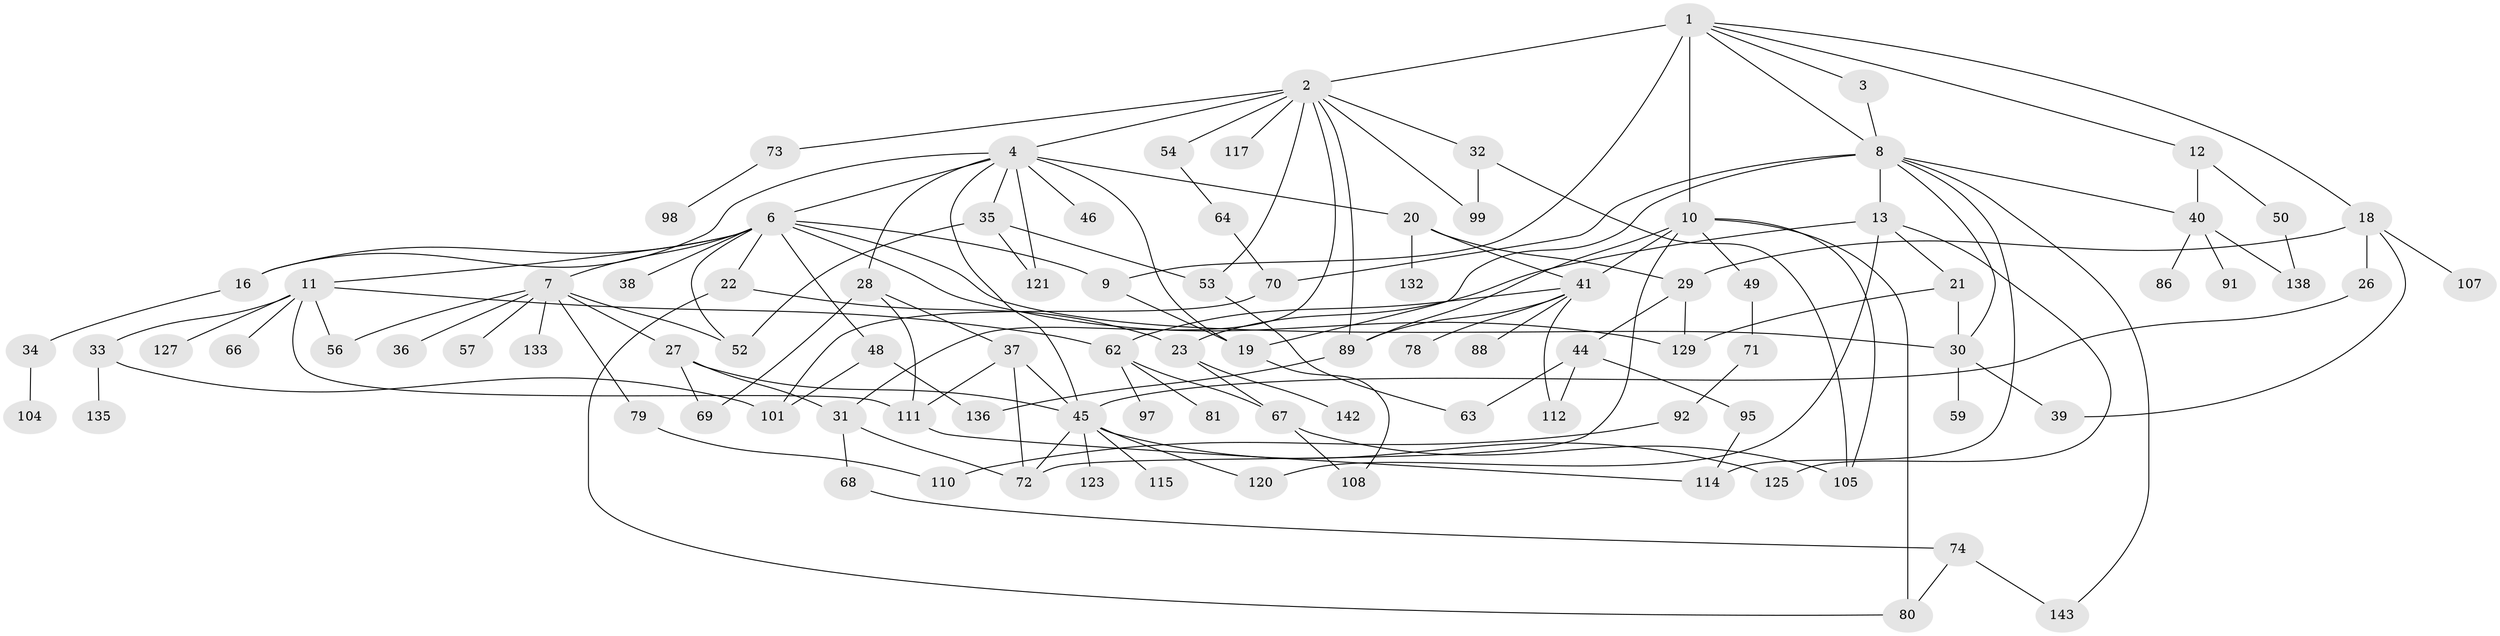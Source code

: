 // original degree distribution, {9: 0.02097902097902098, 10: 0.013986013986013986, 3: 0.23076923076923078, 5: 0.04895104895104895, 6: 0.02097902097902098, 7: 0.006993006993006993, 2: 0.34265734265734266, 4: 0.08391608391608392, 1: 0.22377622377622378, 8: 0.006993006993006993}
// Generated by graph-tools (version 1.1) at 2025/41/03/06/25 10:41:25]
// undirected, 96 vertices, 147 edges
graph export_dot {
graph [start="1"]
  node [color=gray90,style=filled];
  1 [super="+84"];
  2 [super="+113"];
  3 [super="+24"];
  4 [super="+5"];
  6 [super="+17"];
  7 [super="+103"];
  8 [super="+47"];
  9 [super="+60"];
  10 [super="+51"];
  11 [super="+14"];
  12;
  13 [super="+15"];
  16 [super="+85"];
  18 [super="+25"];
  19;
  20 [super="+90"];
  21;
  22 [super="+119"];
  23 [super="+77"];
  26;
  27 [super="+55"];
  28 [super="+43"];
  29 [super="+94"];
  30;
  31 [super="+58"];
  32;
  33;
  34;
  35 [super="+65"];
  36;
  37;
  38;
  39 [super="+109"];
  40 [super="+93"];
  41 [super="+42"];
  44 [super="+118"];
  45 [super="+76"];
  46;
  48 [super="+131"];
  49;
  50 [super="+139"];
  52;
  53 [super="+83"];
  54;
  56 [super="+61"];
  57;
  59;
  62 [super="+87"];
  63 [super="+134"];
  64 [super="+106"];
  66;
  67 [super="+96"];
  68;
  69;
  70;
  71 [super="+75"];
  72 [super="+102"];
  73;
  74 [super="+82"];
  78;
  79;
  80 [super="+128"];
  81;
  86;
  88;
  89 [super="+100"];
  91 [super="+126"];
  92 [super="+116"];
  95;
  97;
  98;
  99;
  101;
  104 [super="+137"];
  105;
  107;
  108;
  110 [super="+122"];
  111 [super="+140"];
  112;
  114 [super="+141"];
  115;
  117;
  120;
  121 [super="+124"];
  123;
  125;
  127;
  129 [super="+130"];
  132;
  133;
  135;
  136;
  138;
  142;
  143;
  1 -- 2;
  1 -- 3;
  1 -- 9 [weight=3];
  1 -- 10;
  1 -- 12;
  1 -- 18;
  1 -- 8;
  2 -- 4;
  2 -- 31;
  2 -- 32;
  2 -- 53;
  2 -- 54;
  2 -- 73;
  2 -- 117;
  2 -- 89;
  2 -- 99;
  3 -- 8;
  4 -- 6;
  4 -- 16;
  4 -- 20;
  4 -- 28;
  4 -- 45;
  4 -- 46;
  4 -- 121;
  4 -- 35;
  4 -- 19;
  6 -- 7;
  6 -- 11;
  6 -- 22;
  6 -- 38;
  6 -- 48;
  6 -- 129;
  6 -- 30;
  6 -- 9;
  6 -- 52;
  6 -- 16;
  7 -- 27;
  7 -- 36;
  7 -- 56;
  7 -- 57;
  7 -- 79;
  7 -- 133;
  7 -- 52;
  8 -- 13;
  8 -- 40;
  8 -- 19;
  8 -- 70;
  8 -- 30;
  8 -- 143;
  8 -- 114;
  9 -- 19;
  10 -- 49;
  10 -- 105;
  10 -- 72;
  10 -- 89;
  10 -- 80;
  10 -- 41;
  11 -- 33;
  11 -- 62;
  11 -- 111;
  11 -- 127;
  11 -- 66;
  11 -- 56;
  12 -- 50;
  12 -- 40;
  13 -- 120;
  13 -- 125;
  13 -- 21;
  13 -- 23;
  16 -- 34;
  18 -- 29;
  18 -- 39;
  18 -- 107;
  18 -- 26;
  19 -- 108;
  20 -- 41;
  20 -- 132;
  20 -- 29;
  21 -- 30;
  21 -- 129;
  22 -- 23;
  22 -- 80;
  23 -- 67;
  23 -- 142;
  26 -- 45;
  27 -- 69;
  27 -- 45;
  27 -- 31;
  28 -- 37;
  28 -- 111;
  28 -- 69;
  29 -- 44;
  29 -- 129;
  30 -- 39;
  30 -- 59;
  31 -- 68;
  31 -- 72;
  32 -- 99;
  32 -- 105;
  33 -- 101;
  33 -- 135;
  34 -- 104;
  35 -- 52;
  35 -- 121;
  35 -- 53;
  37 -- 72;
  37 -- 45;
  37 -- 111;
  40 -- 86;
  40 -- 91;
  40 -- 138;
  41 -- 88;
  41 -- 112;
  41 -- 89;
  41 -- 62;
  41 -- 78;
  44 -- 63;
  44 -- 95;
  44 -- 112;
  45 -- 115;
  45 -- 123;
  45 -- 120;
  45 -- 72;
  45 -- 125;
  48 -- 136;
  48 -- 101;
  49 -- 71;
  50 -- 138;
  53 -- 63;
  54 -- 64;
  62 -- 81;
  62 -- 97;
  62 -- 67;
  64 -- 70;
  67 -- 105;
  67 -- 108;
  68 -- 74;
  70 -- 101;
  71 -- 92;
  73 -- 98;
  74 -- 143;
  74 -- 80;
  79 -- 110;
  89 -- 136;
  92 -- 110;
  95 -- 114;
  111 -- 114;
}
